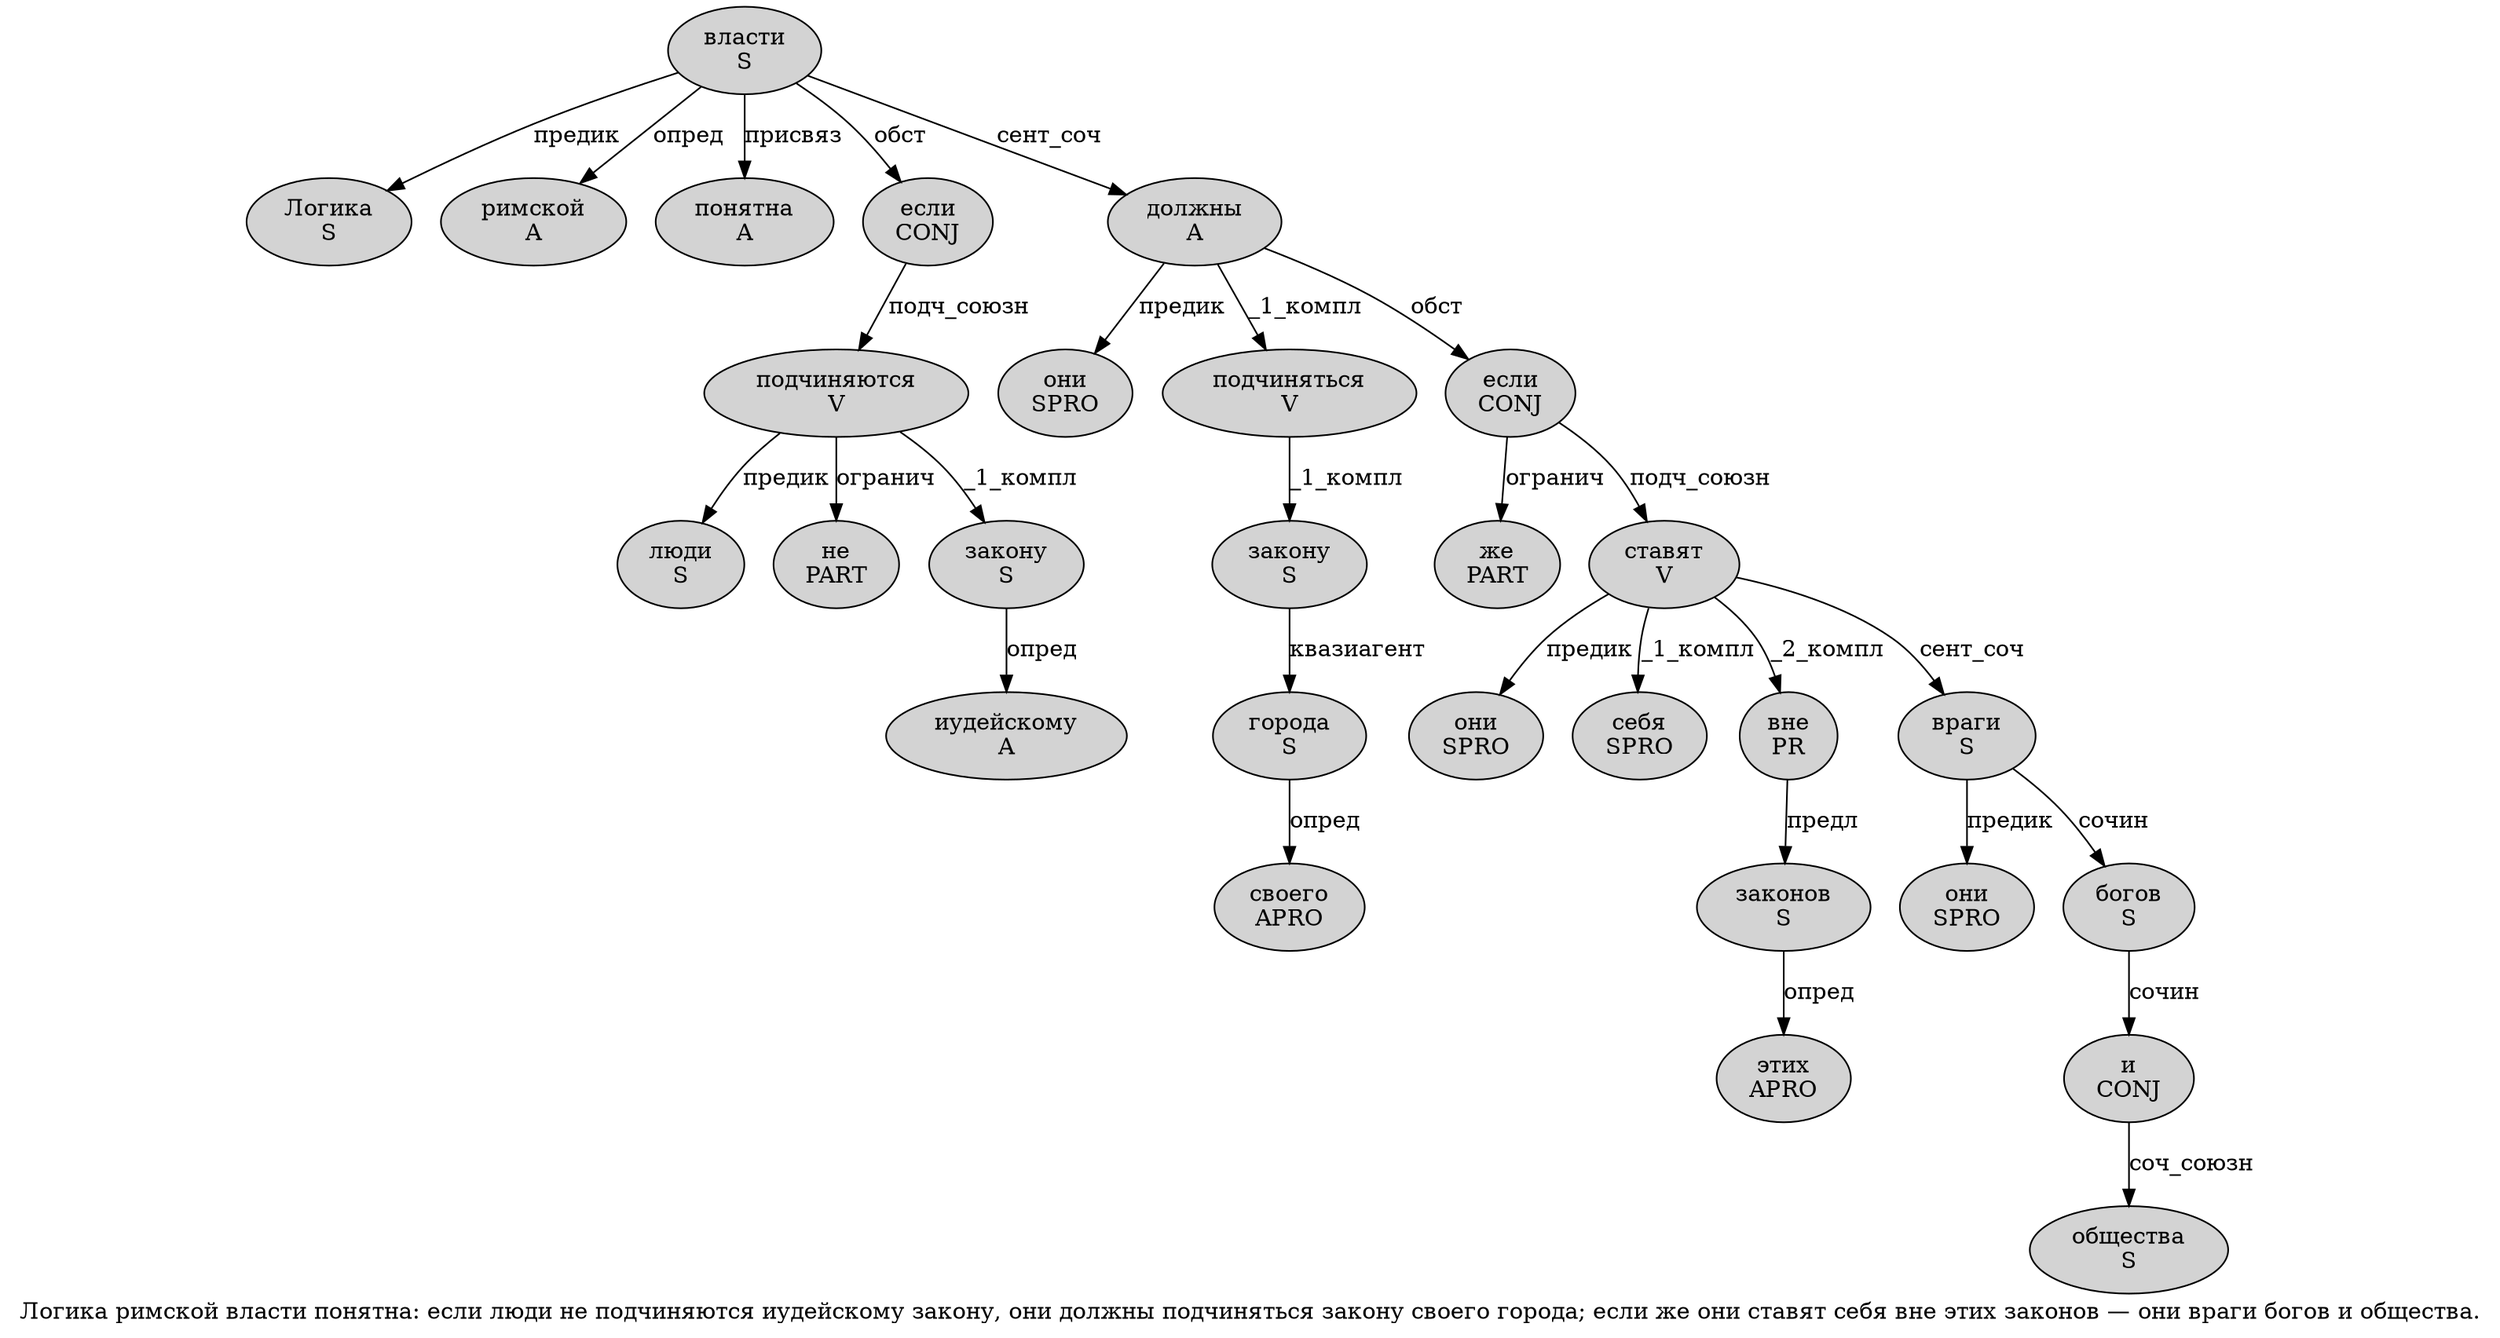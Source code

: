 digraph SENTENCE_396 {
	graph [label="Логика римской власти понятна: если люди не подчиняются иудейскому закону, они должны подчиняться закону своего города; если же они ставят себя вне этих законов — они враги богов и общества."]
	node [style=filled]
		0 [label="Логика
S" color="" fillcolor=lightgray penwidth=1 shape=ellipse]
		1 [label="римской
A" color="" fillcolor=lightgray penwidth=1 shape=ellipse]
		2 [label="власти
S" color="" fillcolor=lightgray penwidth=1 shape=ellipse]
		3 [label="понятна
A" color="" fillcolor=lightgray penwidth=1 shape=ellipse]
		5 [label="если
CONJ" color="" fillcolor=lightgray penwidth=1 shape=ellipse]
		6 [label="люди
S" color="" fillcolor=lightgray penwidth=1 shape=ellipse]
		7 [label="не
PART" color="" fillcolor=lightgray penwidth=1 shape=ellipse]
		8 [label="подчиняются
V" color="" fillcolor=lightgray penwidth=1 shape=ellipse]
		9 [label="иудейскому
A" color="" fillcolor=lightgray penwidth=1 shape=ellipse]
		10 [label="закону
S" color="" fillcolor=lightgray penwidth=1 shape=ellipse]
		12 [label="они
SPRO" color="" fillcolor=lightgray penwidth=1 shape=ellipse]
		13 [label="должны
A" color="" fillcolor=lightgray penwidth=1 shape=ellipse]
		14 [label="подчиняться
V" color="" fillcolor=lightgray penwidth=1 shape=ellipse]
		15 [label="закону
S" color="" fillcolor=lightgray penwidth=1 shape=ellipse]
		16 [label="своего
APRO" color="" fillcolor=lightgray penwidth=1 shape=ellipse]
		17 [label="города
S" color="" fillcolor=lightgray penwidth=1 shape=ellipse]
		19 [label="если
CONJ" color="" fillcolor=lightgray penwidth=1 shape=ellipse]
		20 [label="же
PART" color="" fillcolor=lightgray penwidth=1 shape=ellipse]
		21 [label="они
SPRO" color="" fillcolor=lightgray penwidth=1 shape=ellipse]
		22 [label="ставят
V" color="" fillcolor=lightgray penwidth=1 shape=ellipse]
		23 [label="себя
SPRO" color="" fillcolor=lightgray penwidth=1 shape=ellipse]
		24 [label="вне
PR" color="" fillcolor=lightgray penwidth=1 shape=ellipse]
		25 [label="этих
APRO" color="" fillcolor=lightgray penwidth=1 shape=ellipse]
		26 [label="законов
S" color="" fillcolor=lightgray penwidth=1 shape=ellipse]
		28 [label="они
SPRO" color="" fillcolor=lightgray penwidth=1 shape=ellipse]
		29 [label="враги
S" color="" fillcolor=lightgray penwidth=1 shape=ellipse]
		30 [label="богов
S" color="" fillcolor=lightgray penwidth=1 shape=ellipse]
		31 [label="и
CONJ" color="" fillcolor=lightgray penwidth=1 shape=ellipse]
		32 [label="общества
S" color="" fillcolor=lightgray penwidth=1 shape=ellipse]
			8 -> 6 [label="предик"]
			8 -> 7 [label="огранич"]
			8 -> 10 [label="_1_компл"]
			19 -> 20 [label="огранич"]
			19 -> 22 [label="подч_союзн"]
			31 -> 32 [label="соч_союзн"]
			29 -> 28 [label="предик"]
			29 -> 30 [label="сочин"]
			30 -> 31 [label="сочин"]
			2 -> 0 [label="предик"]
			2 -> 1 [label="опред"]
			2 -> 3 [label="присвяз"]
			2 -> 5 [label="обст"]
			2 -> 13 [label="сент_соч"]
			15 -> 17 [label="квазиагент"]
			22 -> 21 [label="предик"]
			22 -> 23 [label="_1_компл"]
			22 -> 24 [label="_2_компл"]
			22 -> 29 [label="сент_соч"]
			13 -> 12 [label="предик"]
			13 -> 14 [label="_1_компл"]
			13 -> 19 [label="обст"]
			10 -> 9 [label="опред"]
			24 -> 26 [label="предл"]
			26 -> 25 [label="опред"]
			14 -> 15 [label="_1_компл"]
			17 -> 16 [label="опред"]
			5 -> 8 [label="подч_союзн"]
}
